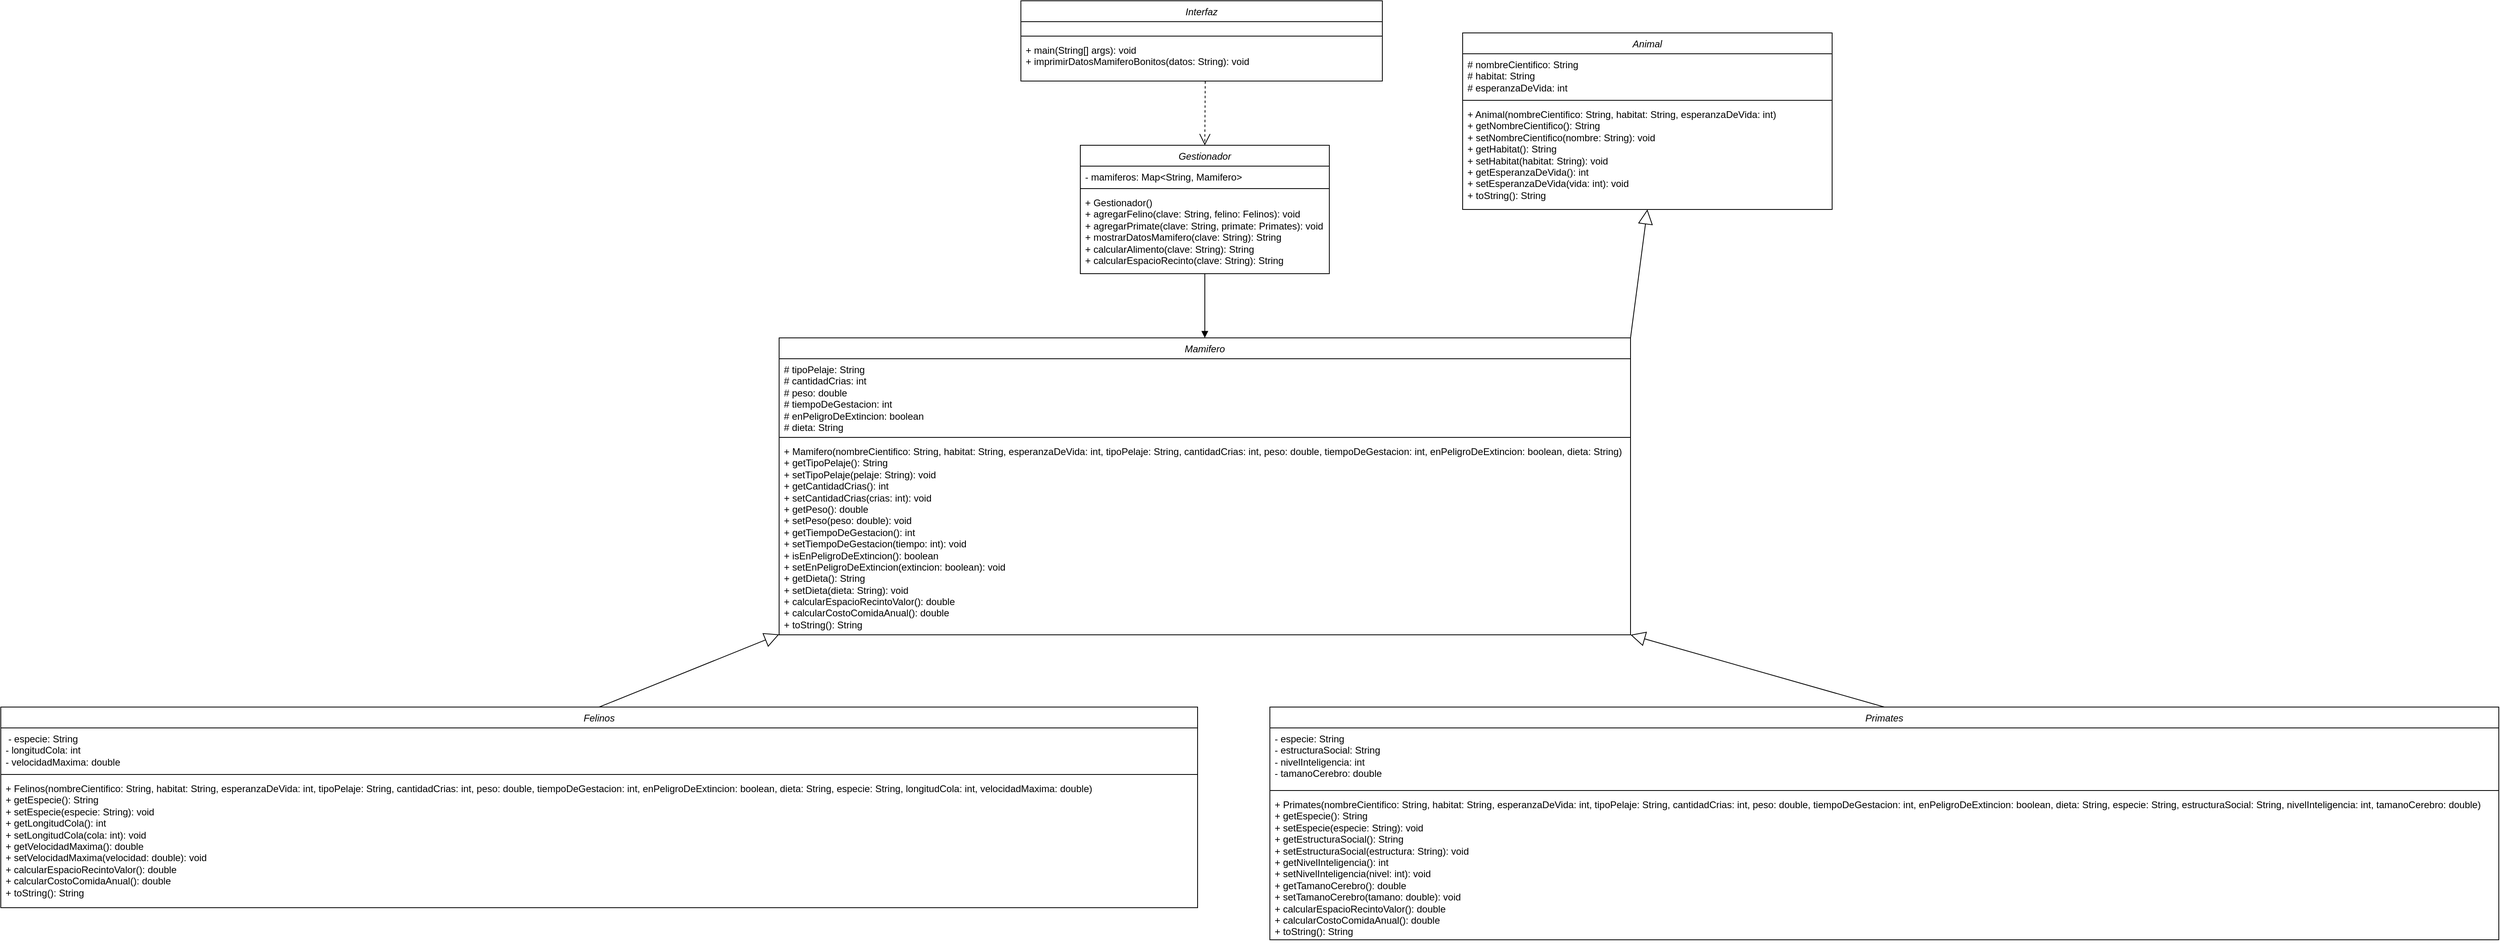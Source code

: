 <mxfile version="24.7.16">
  <diagram id="C5RBs43oDa-KdzZeNtuy" name="Page-1">
    <mxGraphModel dx="4254" dy="1327" grid="1" gridSize="10" guides="1" tooltips="1" connect="1" arrows="1" fold="1" page="1" pageScale="1" pageWidth="827" pageHeight="1169" math="0" shadow="0">
      <root>
        <mxCell id="WIyWlLk6GJQsqaUBKTNV-0" />
        <mxCell id="WIyWlLk6GJQsqaUBKTNV-1" parent="WIyWlLk6GJQsqaUBKTNV-0" />
        <mxCell id="QMGaQ8mJVQ0FRmpl6Mxn-31" value="Gestionador" style="swimlane;fontStyle=2;align=center;verticalAlign=top;childLayout=stackLayout;horizontal=1;startSize=26;horizontalStack=0;resizeParent=1;resizeLast=0;collapsible=1;marginBottom=0;rounded=0;shadow=0;strokeWidth=1;" parent="WIyWlLk6GJQsqaUBKTNV-1" vertex="1">
          <mxGeometry x="-136" y="200" width="310" height="160" as="geometry">
            <mxRectangle x="230" y="140" width="160" height="26" as="alternateBounds" />
          </mxGeometry>
        </mxCell>
        <mxCell id="QMGaQ8mJVQ0FRmpl6Mxn-32" value="- mamiferos: Map&lt;String, Mamifero&gt;&#xa;" style="text;align=left;verticalAlign=top;spacingLeft=4;spacingRight=4;overflow=hidden;rotatable=0;points=[[0,0.5],[1,0.5]];portConstraint=eastwest;rounded=0;shadow=0;html=0;whiteSpace=wrap;" parent="QMGaQ8mJVQ0FRmpl6Mxn-31" vertex="1">
          <mxGeometry y="26" width="310" height="24" as="geometry" />
        </mxCell>
        <mxCell id="QMGaQ8mJVQ0FRmpl6Mxn-38" value="" style="line;html=1;strokeWidth=1;align=left;verticalAlign=middle;spacingTop=-1;spacingLeft=3;spacingRight=3;rotatable=0;labelPosition=right;points=[];portConstraint=eastwest;" parent="QMGaQ8mJVQ0FRmpl6Mxn-31" vertex="1">
          <mxGeometry y="50" width="310" height="8" as="geometry" />
        </mxCell>
        <mxCell id="QMGaQ8mJVQ0FRmpl6Mxn-39" value="+ Gestionador()&#xa;+ agregarFelino(clave: String, felino: Felinos): void&#xa;+ agregarPrimate(clave: String, primate: Primates): void &#xa;+ mostrarDatosMamifero(clave: String): String &#xa;+ calcularAlimento(clave: String): String&#xa;+ calcularEspacioRecinto(clave: String): String&#xa;" style="text;align=left;verticalAlign=top;spacingLeft=4;spacingRight=4;overflow=hidden;rotatable=0;points=[[0,0.5],[1,0.5]];portConstraint=eastwest;whiteSpace=wrap;" parent="QMGaQ8mJVQ0FRmpl6Mxn-31" vertex="1">
          <mxGeometry y="58" width="310" height="102" as="geometry" />
        </mxCell>
        <mxCell id="QMGaQ8mJVQ0FRmpl6Mxn-44" value="Interfaz" style="swimlane;fontStyle=2;align=center;verticalAlign=top;childLayout=stackLayout;horizontal=1;startSize=26;horizontalStack=0;resizeParent=1;resizeLast=0;collapsible=1;marginBottom=0;rounded=0;shadow=0;strokeWidth=1;" parent="WIyWlLk6GJQsqaUBKTNV-1" vertex="1">
          <mxGeometry x="-210" y="20" width="450" height="100" as="geometry">
            <mxRectangle x="230" y="140" width="160" height="26" as="alternateBounds" />
          </mxGeometry>
        </mxCell>
        <mxCell id="QMGaQ8mJVQ0FRmpl6Mxn-45" value="&#xa;" style="text;align=left;verticalAlign=top;spacingLeft=4;spacingRight=4;overflow=hidden;rotatable=0;points=[[0,0.5],[1,0.5]];portConstraint=eastwest;rounded=0;shadow=0;html=0;whiteSpace=wrap;" parent="QMGaQ8mJVQ0FRmpl6Mxn-44" vertex="1">
          <mxGeometry y="26" width="450" height="14" as="geometry" />
        </mxCell>
        <mxCell id="QMGaQ8mJVQ0FRmpl6Mxn-46" value="" style="line;html=1;strokeWidth=1;align=left;verticalAlign=middle;spacingTop=-1;spacingLeft=3;spacingRight=3;rotatable=0;labelPosition=right;points=[];portConstraint=eastwest;" parent="QMGaQ8mJVQ0FRmpl6Mxn-44" vertex="1">
          <mxGeometry y="40" width="450" height="8" as="geometry" />
        </mxCell>
        <mxCell id="QMGaQ8mJVQ0FRmpl6Mxn-47" value="+ main(String[] args): void&#xa;+ imprimirDatosMamiferoBonitos(datos: String): void&#xa;" style="text;align=left;verticalAlign=top;spacingLeft=4;spacingRight=4;overflow=hidden;rotatable=0;points=[[0,0.5],[1,0.5]];portConstraint=eastwest;whiteSpace=wrap;" parent="QMGaQ8mJVQ0FRmpl6Mxn-44" vertex="1">
          <mxGeometry y="48" width="450" height="52" as="geometry" />
        </mxCell>
        <mxCell id="HJsQ4uH5PGLxtLiYPZns-0" value="Mamifero" style="swimlane;fontStyle=2;align=center;verticalAlign=top;childLayout=stackLayout;horizontal=1;startSize=26;horizontalStack=0;resizeParent=1;resizeLast=0;collapsible=1;marginBottom=0;rounded=0;shadow=0;strokeWidth=1;" parent="WIyWlLk6GJQsqaUBKTNV-1" vertex="1">
          <mxGeometry x="-511" y="440" width="1060" height="370" as="geometry">
            <mxRectangle x="230" y="140" width="160" height="26" as="alternateBounds" />
          </mxGeometry>
        </mxCell>
        <mxCell id="HJsQ4uH5PGLxtLiYPZns-1" value="# tipoPelaje: String &#xa;# cantidadCrias: int &#xa;# peso: double &#xa;# tiempoDeGestacion: int &#xa;# enPeligroDeExtincion: boolean &#xa;# dieta: String&#xa;" style="text;align=left;verticalAlign=top;spacingLeft=4;spacingRight=4;overflow=hidden;rotatable=0;points=[[0,0.5],[1,0.5]];portConstraint=eastwest;rounded=0;shadow=0;html=0;whiteSpace=wrap;" parent="HJsQ4uH5PGLxtLiYPZns-0" vertex="1">
          <mxGeometry y="26" width="1060" height="94" as="geometry" />
        </mxCell>
        <mxCell id="HJsQ4uH5PGLxtLiYPZns-2" value="" style="line;html=1;strokeWidth=1;align=left;verticalAlign=middle;spacingTop=-1;spacingLeft=3;spacingRight=3;rotatable=0;labelPosition=right;points=[];portConstraint=eastwest;" parent="HJsQ4uH5PGLxtLiYPZns-0" vertex="1">
          <mxGeometry y="120" width="1060" height="8" as="geometry" />
        </mxCell>
        <mxCell id="HJsQ4uH5PGLxtLiYPZns-3" value="+ Mamifero(nombreCientifico: String, habitat: String, esperanzaDeVida: int, tipoPelaje: String, cantidadCrias: int, peso: double, tiempoDeGestacion: int, enPeligroDeExtincion: boolean, dieta: String) &#xa;+ getTipoPelaje(): String &#xa;+ setTipoPelaje(pelaje: String): void &#xa;+ getCantidadCrias(): int &#xa;+ setCantidadCrias(crias: int): void &#xa;+ getPeso(): double &#xa;+ setPeso(peso: double): void &#xa;+ getTiempoDeGestacion(): int &#xa;+ setTiempoDeGestacion(tiempo: int): void &#xa;+ isEnPeligroDeExtincion(): boolean &#xa;+ setEnPeligroDeExtincion(extincion: boolean): void &#xa;+ getDieta(): String &#xa;+ setDieta(dieta: String): void &#xa;+ calcularEspacioRecintoValor(): double &#xa;+ calcularCostoComidaAnual(): double &#xa;+ toString(): String &#xa;" style="text;align=left;verticalAlign=top;spacingLeft=4;spacingRight=4;overflow=hidden;rotatable=0;points=[[0,0.5],[1,0.5]];portConstraint=eastwest;whiteSpace=wrap;" parent="HJsQ4uH5PGLxtLiYPZns-0" vertex="1">
          <mxGeometry y="128" width="1060" height="242" as="geometry" />
        </mxCell>
        <mxCell id="KNQ7yuj--ivzD6RCi9Jk-0" value="" style="endArrow=open;endSize=12;dashed=1;html=1;rounded=0;exitX=0.51;exitY=1.006;exitDx=0;exitDy=0;entryX=0.5;entryY=0;entryDx=0;entryDy=0;exitPerimeter=0;" parent="WIyWlLk6GJQsqaUBKTNV-1" source="QMGaQ8mJVQ0FRmpl6Mxn-47" target="QMGaQ8mJVQ0FRmpl6Mxn-31" edge="1">
          <mxGeometry width="160" relative="1" as="geometry">
            <mxPoint x="289" y="100" as="sourcePoint" />
            <mxPoint x="449" y="100" as="targetPoint" />
          </mxGeometry>
        </mxCell>
        <mxCell id="KNQ7yuj--ivzD6RCi9Jk-3" value="" style="html=1;verticalAlign=bottom;endArrow=block;curved=0;rounded=0;exitX=0.5;exitY=1;exitDx=0;exitDy=0;entryX=0.5;entryY=0;entryDx=0;entryDy=0;" parent="WIyWlLk6GJQsqaUBKTNV-1" source="QMGaQ8mJVQ0FRmpl6Mxn-31" target="HJsQ4uH5PGLxtLiYPZns-0" edge="1">
          <mxGeometry width="80" relative="1" as="geometry">
            <mxPoint x="159" y="450" as="sourcePoint" />
            <mxPoint x="239" y="450" as="targetPoint" />
          </mxGeometry>
        </mxCell>
        <mxCell id="2-KJJTo1CF_QtCVWQxO9-0" value="Animal          " style="swimlane;fontStyle=2;align=center;verticalAlign=top;childLayout=stackLayout;horizontal=1;startSize=26;horizontalStack=0;resizeParent=1;resizeLast=0;collapsible=1;marginBottom=0;rounded=0;shadow=0;strokeWidth=1;" parent="WIyWlLk6GJQsqaUBKTNV-1" vertex="1">
          <mxGeometry x="340" y="60" width="460" height="220" as="geometry">
            <mxRectangle x="230" y="140" width="160" height="26" as="alternateBounds" />
          </mxGeometry>
        </mxCell>
        <mxCell id="2-KJJTo1CF_QtCVWQxO9-1" value="# nombreCientifico: String &#xa;# habitat: String &#xa;# esperanzaDeVida: int&#xa;" style="text;align=left;verticalAlign=top;spacingLeft=4;spacingRight=4;overflow=hidden;rotatable=0;points=[[0,0.5],[1,0.5]];portConstraint=eastwest;rounded=0;shadow=0;html=0;whiteSpace=wrap;" parent="2-KJJTo1CF_QtCVWQxO9-0" vertex="1">
          <mxGeometry y="26" width="460" height="54" as="geometry" />
        </mxCell>
        <mxCell id="2-KJJTo1CF_QtCVWQxO9-2" value="" style="line;html=1;strokeWidth=1;align=left;verticalAlign=middle;spacingTop=-1;spacingLeft=3;spacingRight=3;rotatable=0;labelPosition=right;points=[];portConstraint=eastwest;" parent="2-KJJTo1CF_QtCVWQxO9-0" vertex="1">
          <mxGeometry y="80" width="460" height="8" as="geometry" />
        </mxCell>
        <mxCell id="2-KJJTo1CF_QtCVWQxO9-3" value="+ Animal(nombreCientifico: String, habitat: String, esperanzaDeVida: int) &#xa;+ getNombreCientifico(): String &#xa;+ setNombreCientifico(nombre: String): void &#xa;+ getHabitat(): String &#xa;+ setHabitat(habitat: String): void&#xa;+ getEsperanzaDeVida(): int &#xa;+ setEsperanzaDeVida(vida: int): void&#xa;+ toString(): String" style="text;align=left;verticalAlign=top;spacingLeft=4;spacingRight=4;overflow=hidden;rotatable=0;points=[[0,0.5],[1,0.5]];portConstraint=eastwest;whiteSpace=wrap;" parent="2-KJJTo1CF_QtCVWQxO9-0" vertex="1">
          <mxGeometry y="88" width="460" height="132" as="geometry" />
        </mxCell>
        <mxCell id="2-KJJTo1CF_QtCVWQxO9-9" value="" style="endArrow=block;endSize=16;endFill=0;html=1;rounded=0;exitX=1;exitY=0;exitDx=0;exitDy=0;entryX=0.5;entryY=1;entryDx=0;entryDy=0;" parent="WIyWlLk6GJQsqaUBKTNV-1" source="HJsQ4uH5PGLxtLiYPZns-0" target="2-KJJTo1CF_QtCVWQxO9-0" edge="1">
          <mxGeometry width="160" relative="1" as="geometry">
            <mxPoint x="500" y="450" as="sourcePoint" />
            <mxPoint x="660" y="450" as="targetPoint" />
          </mxGeometry>
        </mxCell>
        <mxCell id="2-KJJTo1CF_QtCVWQxO9-10" value="Felinos" style="swimlane;fontStyle=2;align=center;verticalAlign=top;childLayout=stackLayout;horizontal=1;startSize=26;horizontalStack=0;resizeParent=1;resizeLast=0;collapsible=1;marginBottom=0;rounded=0;shadow=0;strokeWidth=1;" parent="WIyWlLk6GJQsqaUBKTNV-1" vertex="1">
          <mxGeometry x="-1480" y="900" width="1490" height="250" as="geometry">
            <mxRectangle x="230" y="140" width="160" height="26" as="alternateBounds" />
          </mxGeometry>
        </mxCell>
        <mxCell id="2-KJJTo1CF_QtCVWQxO9-11" value=" - especie: String &#xa;- longitudCola: int &#xa;- velocidadMaxima: double" style="text;align=left;verticalAlign=top;spacingLeft=4;spacingRight=4;overflow=hidden;rotatable=0;points=[[0,0.5],[1,0.5]];portConstraint=eastwest;rounded=0;shadow=0;html=0;whiteSpace=wrap;" parent="2-KJJTo1CF_QtCVWQxO9-10" vertex="1">
          <mxGeometry y="26" width="1490" height="54" as="geometry" />
        </mxCell>
        <mxCell id="2-KJJTo1CF_QtCVWQxO9-12" value="" style="line;html=1;strokeWidth=1;align=left;verticalAlign=middle;spacingTop=-1;spacingLeft=3;spacingRight=3;rotatable=0;labelPosition=right;points=[];portConstraint=eastwest;" parent="2-KJJTo1CF_QtCVWQxO9-10" vertex="1">
          <mxGeometry y="80" width="1490" height="8" as="geometry" />
        </mxCell>
        <mxCell id="2-KJJTo1CF_QtCVWQxO9-13" value="+ Felinos(nombreCientifico: String, habitat: String, esperanzaDeVida: int, tipoPelaje: String, cantidadCrias: int, peso: double, tiempoDeGestacion: int, enPeligroDeExtincion: boolean, dieta: String, especie: String, longitudCola: int, velocidadMaxima: double)&#xa;+ getEspecie(): String &#xa;+ setEspecie(especie: String): void &#xa;+ getLongitudCola(): int &#xa;+ setLongitudCola(cola: int): void &#xa;+ getVelocidadMaxima(): double &#xa;+ setVelocidadMaxima(velocidad: double): void &#xa;+ calcularEspacioRecintoValor(): double&#xa;+ calcularCostoComidaAnual(): double &#xa;+ toString(): String  &#xa;" style="text;align=left;verticalAlign=top;spacingLeft=4;spacingRight=4;overflow=hidden;rotatable=0;points=[[0,0.5],[1,0.5]];portConstraint=eastwest;whiteSpace=wrap;" parent="2-KJJTo1CF_QtCVWQxO9-10" vertex="1">
          <mxGeometry y="88" width="1490" height="162" as="geometry" />
        </mxCell>
        <mxCell id="2-KJJTo1CF_QtCVWQxO9-14" value="" style="endArrow=block;endSize=16;endFill=0;html=1;rounded=0;exitX=0.5;exitY=0;exitDx=0;exitDy=0;entryX=0;entryY=0.998;entryDx=0;entryDy=0;entryPerimeter=0;" parent="WIyWlLk6GJQsqaUBKTNV-1" source="2-KJJTo1CF_QtCVWQxO9-10" target="HJsQ4uH5PGLxtLiYPZns-3" edge="1">
          <mxGeometry x="0.001" width="160" relative="1" as="geometry">
            <mxPoint x="-190" y="630" as="sourcePoint" />
            <mxPoint x="-30" y="630" as="targetPoint" />
            <mxPoint as="offset" />
          </mxGeometry>
        </mxCell>
        <mxCell id="2-KJJTo1CF_QtCVWQxO9-16" value="Primates        " style="swimlane;fontStyle=2;align=center;verticalAlign=top;childLayout=stackLayout;horizontal=1;startSize=26;horizontalStack=0;resizeParent=1;resizeLast=0;collapsible=1;marginBottom=0;rounded=0;shadow=0;strokeWidth=1;" parent="WIyWlLk6GJQsqaUBKTNV-1" vertex="1">
          <mxGeometry x="100" y="900" width="1530" height="290" as="geometry">
            <mxRectangle x="230" y="140" width="160" height="26" as="alternateBounds" />
          </mxGeometry>
        </mxCell>
        <mxCell id="2-KJJTo1CF_QtCVWQxO9-17" value="- especie: String &#xa;- estructuraSocial: String &#xa;- nivelInteligencia: int &#xa;- tamanoCerebro: double&#xa;" style="text;align=left;verticalAlign=top;spacingLeft=4;spacingRight=4;overflow=hidden;rotatable=0;points=[[0,0.5],[1,0.5]];portConstraint=eastwest;rounded=0;shadow=0;html=0;whiteSpace=wrap;" parent="2-KJJTo1CF_QtCVWQxO9-16" vertex="1">
          <mxGeometry y="26" width="1530" height="74" as="geometry" />
        </mxCell>
        <mxCell id="2-KJJTo1CF_QtCVWQxO9-18" value="" style="line;html=1;strokeWidth=1;align=left;verticalAlign=middle;spacingTop=-1;spacingLeft=3;spacingRight=3;rotatable=0;labelPosition=right;points=[];portConstraint=eastwest;" parent="2-KJJTo1CF_QtCVWQxO9-16" vertex="1">
          <mxGeometry y="100" width="1530" height="8" as="geometry" />
        </mxCell>
        <mxCell id="2-KJJTo1CF_QtCVWQxO9-19" value="+ Primates(nombreCientifico: String, habitat: String, esperanzaDeVida: int, tipoPelaje: String, cantidadCrias: int, peso: double, tiempoDeGestacion: int, enPeligroDeExtincion: boolean, dieta: String, especie: String, estructuraSocial: String, nivelInteligencia: int, tamanoCerebro: double)&#xa;+ getEspecie(): String &#xa;+ setEspecie(especie: String): void &#xa;+ getEstructuraSocial(): String &#xa;+ setEstructuraSocial(estructura: String): void &#xa;+ getNivelInteligencia(): int &#xa;+ setNivelInteligencia(nivel: int): void &#xa;+ getTamanoCerebro(): double &#xa;+ setTamanoCerebro(tamano: double): void &#xa;+ calcularEspacioRecintoValor(): double &#xa;+ calcularCostoComidaAnual(): double &#xa;+ toString(): String&#xa;" style="text;align=left;verticalAlign=top;spacingLeft=4;spacingRight=4;overflow=hidden;rotatable=0;points=[[0,0.5],[1,0.5]];portConstraint=eastwest;whiteSpace=wrap;" parent="2-KJJTo1CF_QtCVWQxO9-16" vertex="1">
          <mxGeometry y="108" width="1530" height="182" as="geometry" />
        </mxCell>
        <mxCell id="2-KJJTo1CF_QtCVWQxO9-20" value="" style="endArrow=block;endSize=16;endFill=0;html=1;rounded=0;exitX=0.5;exitY=0;exitDx=0;exitDy=0;entryX=1;entryY=1;entryDx=0;entryDy=0;entryPerimeter=0;" parent="WIyWlLk6GJQsqaUBKTNV-1" source="2-KJJTo1CF_QtCVWQxO9-16" target="HJsQ4uH5PGLxtLiYPZns-3" edge="1">
          <mxGeometry x="0.001" width="160" relative="1" as="geometry">
            <mxPoint x="196" y="660" as="sourcePoint" />
            <mxPoint x="310" y="570" as="targetPoint" />
            <mxPoint as="offset" />
          </mxGeometry>
        </mxCell>
      </root>
    </mxGraphModel>
  </diagram>
</mxfile>

